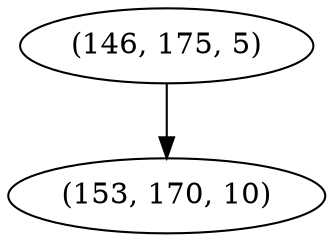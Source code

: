 digraph tree {
    "(146, 175, 5)";
    "(153, 170, 10)";
    "(146, 175, 5)" -> "(153, 170, 10)";
}
